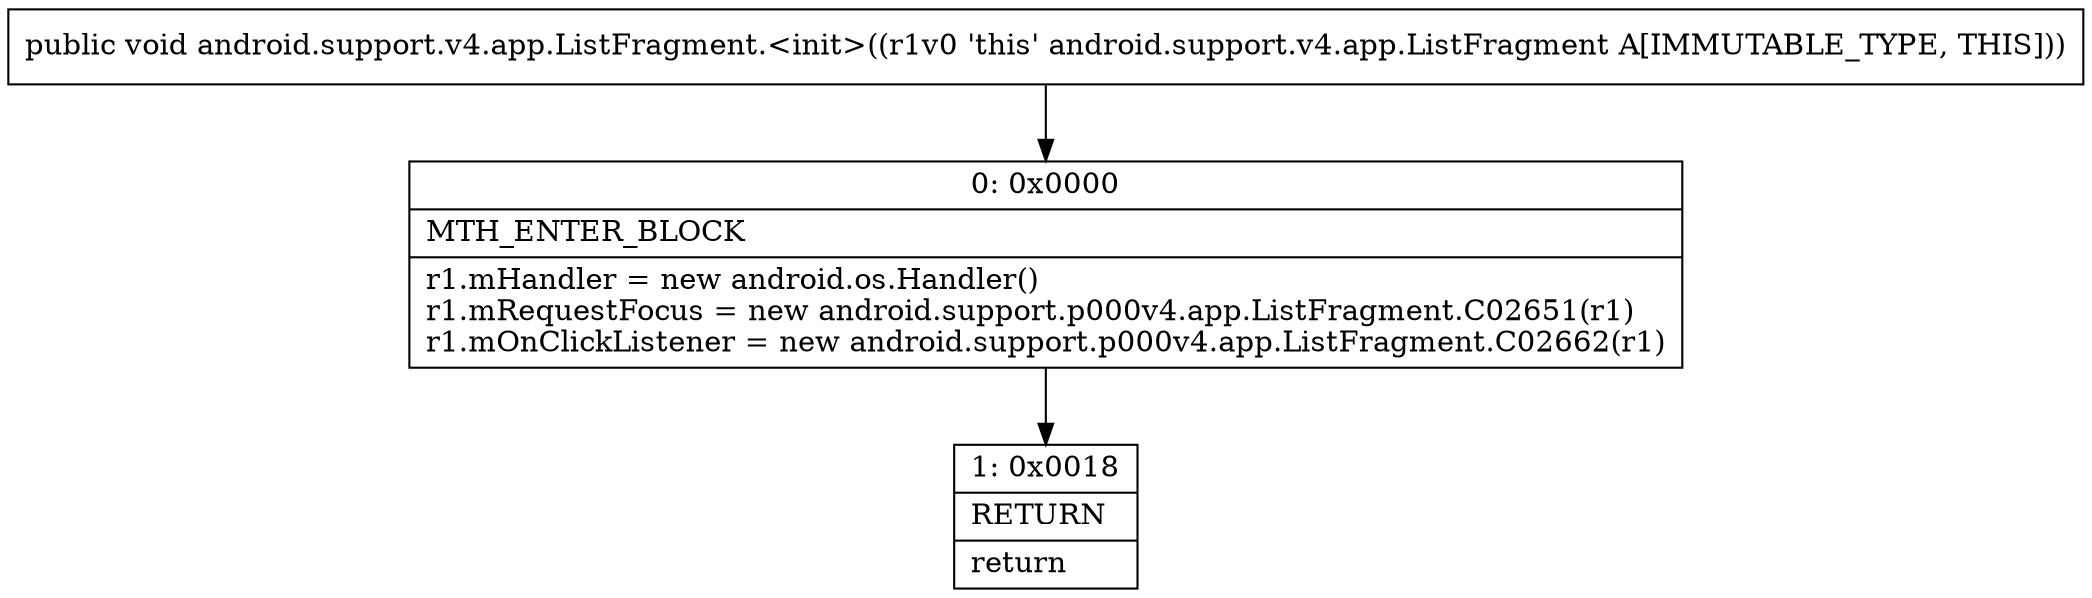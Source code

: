 digraph "CFG forandroid.support.v4.app.ListFragment.\<init\>()V" {
Node_0 [shape=record,label="{0\:\ 0x0000|MTH_ENTER_BLOCK\l|r1.mHandler = new android.os.Handler()\lr1.mRequestFocus = new android.support.p000v4.app.ListFragment.C02651(r1)\lr1.mOnClickListener = new android.support.p000v4.app.ListFragment.C02662(r1)\l}"];
Node_1 [shape=record,label="{1\:\ 0x0018|RETURN\l|return\l}"];
MethodNode[shape=record,label="{public void android.support.v4.app.ListFragment.\<init\>((r1v0 'this' android.support.v4.app.ListFragment A[IMMUTABLE_TYPE, THIS])) }"];
MethodNode -> Node_0;
Node_0 -> Node_1;
}

